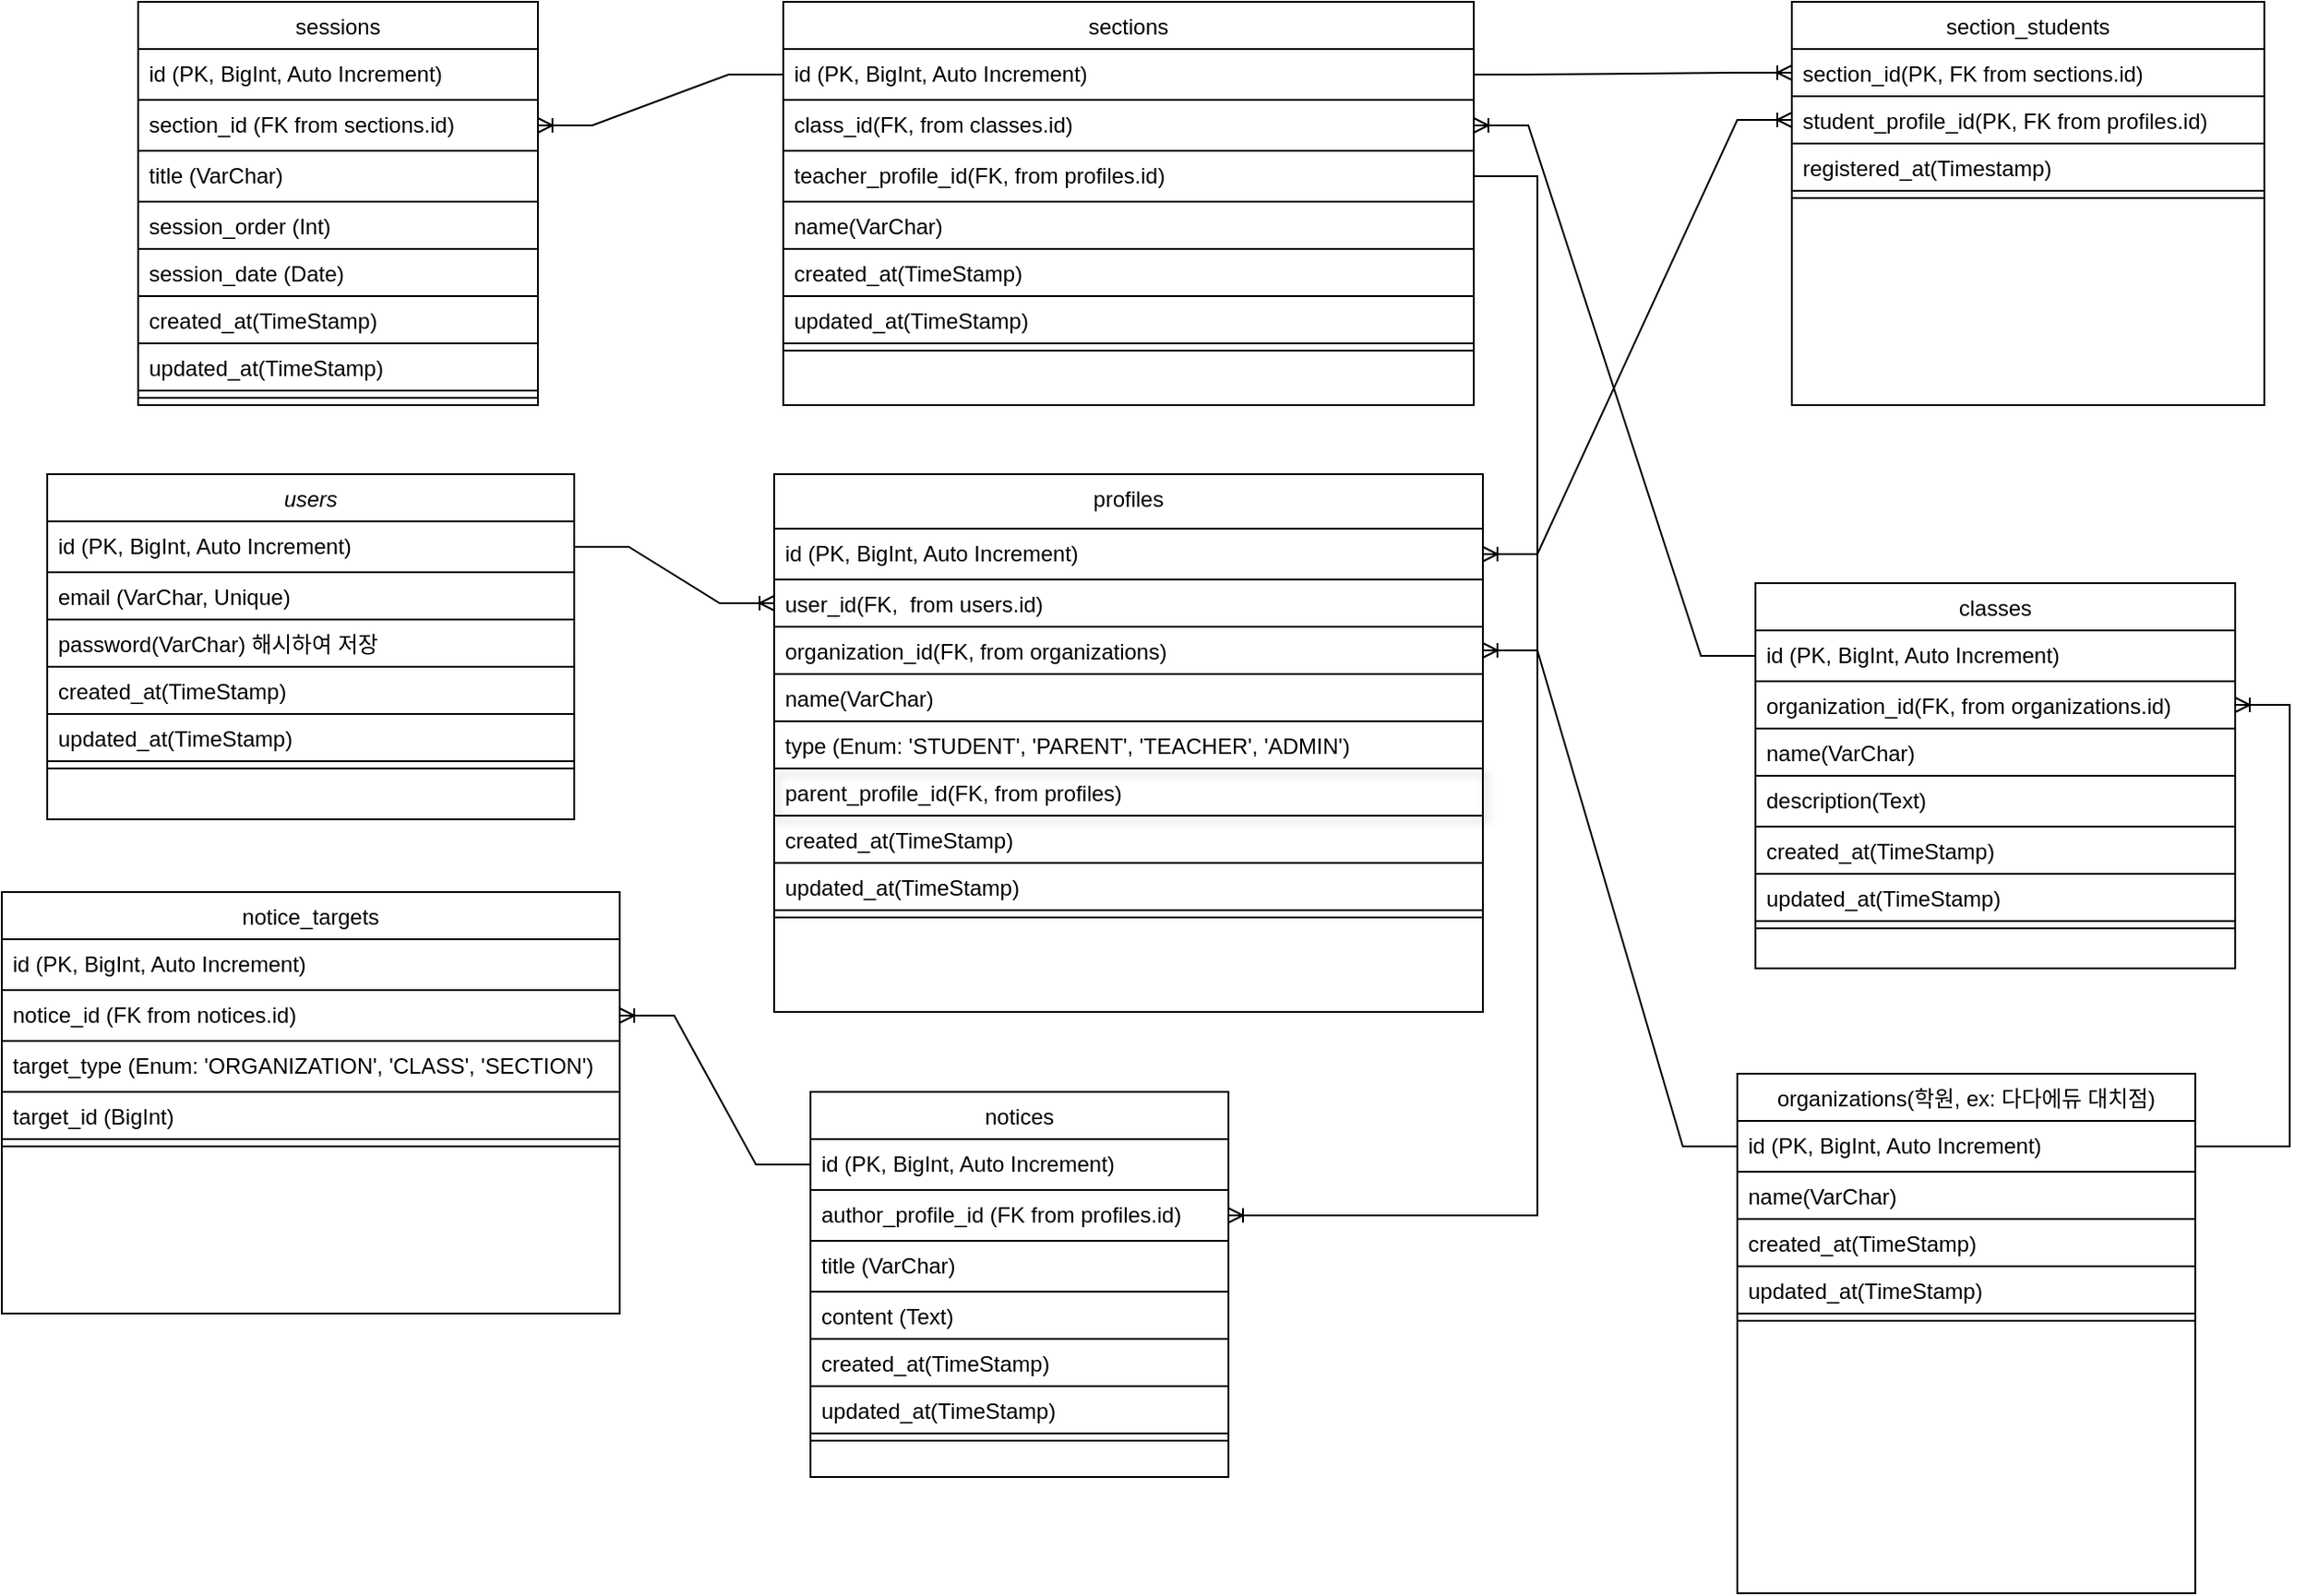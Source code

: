 <mxfile version="27.1.5">
  <diagram id="C5RBs43oDa-KdzZeNtuy" name="Page-1">
    <mxGraphModel dx="3795" dy="3691" grid="1" gridSize="10" guides="1" tooltips="1" connect="1" arrows="1" fold="1" page="1" pageScale="1" pageWidth="1200" pageHeight="1920" math="0" shadow="0">
      <root>
        <mxCell id="WIyWlLk6GJQsqaUBKTNV-0" />
        <mxCell id="WIyWlLk6GJQsqaUBKTNV-1" parent="WIyWlLk6GJQsqaUBKTNV-0" />
        <mxCell id="zkfFHV4jXpPFQw0GAbJ--0" value="users" style="swimlane;fontStyle=2;align=center;verticalAlign=top;childLayout=stackLayout;horizontal=1;startSize=26;horizontalStack=0;resizeParent=1;resizeLast=0;collapsible=1;marginBottom=0;rounded=0;shadow=0;strokeWidth=1;strokeColor=default;" parent="WIyWlLk6GJQsqaUBKTNV-1" vertex="1">
          <mxGeometry x="-1570" y="-610" width="290" height="190" as="geometry">
            <mxRectangle x="-1480" y="-880" width="160" height="26" as="alternateBounds" />
          </mxGeometry>
        </mxCell>
        <mxCell id="zkfFHV4jXpPFQw0GAbJ--2" value="id (PK, BigInt, Auto Increment)" style="text;align=left;verticalAlign=top;spacingLeft=4;spacingRight=4;overflow=hidden;rotatable=0;points=[[0,0.5],[1,0.5]];portConstraint=eastwest;rounded=0;shadow=0;html=0;strokeColor=default;" parent="zkfFHV4jXpPFQw0GAbJ--0" vertex="1">
          <mxGeometry y="26" width="290" height="28" as="geometry" />
        </mxCell>
        <mxCell id="zkfFHV4jXpPFQw0GAbJ--3" value="email (VarChar, Unique)" style="text;align=left;verticalAlign=top;spacingLeft=4;spacingRight=4;overflow=hidden;rotatable=0;points=[[0,0.5],[1,0.5]];portConstraint=eastwest;rounded=0;shadow=0;html=0;strokeColor=default;" parent="zkfFHV4jXpPFQw0GAbJ--0" vertex="1">
          <mxGeometry y="54" width="290" height="26" as="geometry" />
        </mxCell>
        <mxCell id="1" value="password(VarChar) 해시하여 저장" style="text;align=left;verticalAlign=top;spacingLeft=4;spacingRight=4;overflow=hidden;rotatable=0;points=[[0,0.5],[1,0.5]];portConstraint=eastwest;rounded=0;shadow=0;html=0;strokeColor=default;" parent="zkfFHV4jXpPFQw0GAbJ--0" vertex="1">
          <mxGeometry y="80" width="290" height="26" as="geometry" />
        </mxCell>
        <mxCell id="2" value="created_at(TimeStamp)" style="text;align=left;verticalAlign=top;spacingLeft=4;spacingRight=4;overflow=hidden;rotatable=0;points=[[0,0.5],[1,0.5]];portConstraint=eastwest;rounded=0;shadow=0;html=0;strokeColor=default;" parent="zkfFHV4jXpPFQw0GAbJ--0" vertex="1">
          <mxGeometry y="106" width="290" height="26" as="geometry" />
        </mxCell>
        <mxCell id="3" value="updated_at(TimeStamp)" style="text;align=left;verticalAlign=top;spacingLeft=4;spacingRight=4;overflow=hidden;rotatable=0;points=[[0,0.5],[1,0.5]];portConstraint=eastwest;rounded=0;shadow=0;html=0;strokeColor=default;" parent="zkfFHV4jXpPFQw0GAbJ--0" vertex="1">
          <mxGeometry y="132" width="290" height="26" as="geometry" />
        </mxCell>
        <mxCell id="zkfFHV4jXpPFQw0GAbJ--4" value="" style="line;html=1;strokeWidth=1;align=left;verticalAlign=middle;spacingTop=-1;spacingLeft=3;spacingRight=3;rotatable=0;labelPosition=right;points=[];portConstraint=eastwest;" parent="zkfFHV4jXpPFQw0GAbJ--0" vertex="1">
          <mxGeometry y="158" width="290" height="8" as="geometry" />
        </mxCell>
        <mxCell id="zkfFHV4jXpPFQw0GAbJ--6" value="profiles" style="swimlane;fontStyle=0;align=center;verticalAlign=top;childLayout=stackLayout;horizontal=1;startSize=30;horizontalStack=0;resizeParent=1;resizeLast=0;collapsible=1;marginBottom=0;rounded=0;shadow=0;strokeWidth=1;" parent="WIyWlLk6GJQsqaUBKTNV-1" vertex="1">
          <mxGeometry x="-1170" y="-610" width="390" height="296" as="geometry">
            <mxRectangle x="130" y="380" width="160" height="26" as="alternateBounds" />
          </mxGeometry>
        </mxCell>
        <mxCell id="7" value="id (PK, BigInt, Auto Increment)" style="text;align=left;verticalAlign=top;spacingLeft=4;spacingRight=4;overflow=hidden;rotatable=0;points=[[0,0.5],[1,0.5]];portConstraint=eastwest;rounded=0;shadow=0;html=0;strokeColor=default;" parent="zkfFHV4jXpPFQw0GAbJ--6" vertex="1">
          <mxGeometry y="30" width="390" height="28" as="geometry" />
        </mxCell>
        <mxCell id="zkfFHV4jXpPFQw0GAbJ--7" value="user_id(FK,  from users.id)" style="text;align=left;verticalAlign=top;spacingLeft=4;spacingRight=4;overflow=hidden;rotatable=0;points=[[0,0.5],[1,0.5]];portConstraint=eastwest;" parent="zkfFHV4jXpPFQw0GAbJ--6" vertex="1">
          <mxGeometry y="58" width="390" height="26" as="geometry" />
        </mxCell>
        <mxCell id="11" value="organization_id(FK, from organizations)" style="text;align=left;verticalAlign=top;spacingLeft=4;spacingRight=4;overflow=hidden;rotatable=0;points=[[0,0.5],[1,0.5]];portConstraint=eastwest;rounded=0;shadow=0;html=0;labelBorderColor=none;strokeColor=default;" parent="zkfFHV4jXpPFQw0GAbJ--6" vertex="1">
          <mxGeometry y="84" width="390" height="26" as="geometry" />
        </mxCell>
        <mxCell id="12" value="name(VarChar)" style="text;align=left;verticalAlign=top;spacingLeft=4;spacingRight=4;overflow=hidden;rotatable=0;points=[[0,0.5],[1,0.5]];portConstraint=eastwest;rounded=0;shadow=0;html=0;strokeColor=default;" parent="zkfFHV4jXpPFQw0GAbJ--6" vertex="1">
          <mxGeometry y="110" width="390" height="26" as="geometry" />
        </mxCell>
        <mxCell id="13" value="type (Enum: &#39;STUDENT&#39;, &#39;PARENT&#39;, &#39;TEACHER&#39;, &#39;ADMIN&#39;)" style="text;align=left;verticalAlign=top;spacingLeft=4;spacingRight=4;overflow=hidden;rotatable=0;points=[[0,0.5],[1,0.5]];portConstraint=eastwest;rounded=0;shadow=0;html=0;strokeColor=default;" parent="zkfFHV4jXpPFQw0GAbJ--6" vertex="1">
          <mxGeometry y="136" width="390" height="26" as="geometry" />
        </mxCell>
        <mxCell id="zkfFHV4jXpPFQw0GAbJ--8" value="parent_profile_id(FK, from profiles)&#xa;" style="text;align=left;verticalAlign=top;spacingLeft=4;spacingRight=4;overflow=hidden;rotatable=0;points=[[0,0.5],[1,0.5]];portConstraint=eastwest;rounded=0;shadow=1;html=0;strokeColor=default;" parent="zkfFHV4jXpPFQw0GAbJ--6" vertex="1">
          <mxGeometry y="162" width="390" height="26" as="geometry" />
        </mxCell>
        <mxCell id="15" value="created_at(TimeStamp)" style="text;align=left;verticalAlign=top;spacingLeft=4;spacingRight=4;overflow=hidden;rotatable=0;points=[[0,0.5],[1,0.5]];portConstraint=eastwest;rounded=0;shadow=0;html=0;strokeColor=default;" parent="zkfFHV4jXpPFQw0GAbJ--6" vertex="1">
          <mxGeometry y="188" width="390" height="26" as="geometry" />
        </mxCell>
        <mxCell id="14" value="updated_at(TimeStamp)" style="text;align=left;verticalAlign=top;spacingLeft=4;spacingRight=4;overflow=hidden;rotatable=0;points=[[0,0.5],[1,0.5]];portConstraint=eastwest;rounded=0;shadow=0;html=0;strokeColor=default;" parent="zkfFHV4jXpPFQw0GAbJ--6" vertex="1">
          <mxGeometry y="214" width="390" height="26" as="geometry" />
        </mxCell>
        <mxCell id="zkfFHV4jXpPFQw0GAbJ--9" value="" style="line;html=1;strokeWidth=1;align=left;verticalAlign=middle;spacingTop=-1;spacingLeft=3;spacingRight=3;rotatable=0;labelPosition=right;points=[];portConstraint=eastwest;" parent="zkfFHV4jXpPFQw0GAbJ--6" vertex="1">
          <mxGeometry y="240" width="390" height="8" as="geometry" />
        </mxCell>
        <mxCell id="zkfFHV4jXpPFQw0GAbJ--13" value="classes" style="swimlane;fontStyle=0;align=center;verticalAlign=top;childLayout=stackLayout;horizontal=1;startSize=26;horizontalStack=0;resizeParent=1;resizeLast=0;collapsible=1;marginBottom=0;rounded=0;shadow=0;strokeWidth=1;" parent="WIyWlLk6GJQsqaUBKTNV-1" vertex="1">
          <mxGeometry x="-630" y="-550" width="264" height="212" as="geometry">
            <mxRectangle x="340" y="380" width="170" height="26" as="alternateBounds" />
          </mxGeometry>
        </mxCell>
        <mxCell id="16" value="id (PK, BigInt, Auto Increment)" style="text;align=left;verticalAlign=top;spacingLeft=4;spacingRight=4;overflow=hidden;rotatable=0;points=[[0,0.5],[1,0.5]];portConstraint=eastwest;rounded=0;shadow=0;html=0;strokeColor=default;" parent="zkfFHV4jXpPFQw0GAbJ--13" vertex="1">
          <mxGeometry y="26" width="264" height="28" as="geometry" />
        </mxCell>
        <mxCell id="33" value="organization_id(FK, from organizations.id)" style="text;align=left;verticalAlign=top;spacingLeft=4;spacingRight=4;overflow=hidden;rotatable=0;points=[[0,0.5],[1,0.5]];portConstraint=eastwest;rounded=0;shadow=0;html=0;strokeColor=default;" parent="zkfFHV4jXpPFQw0GAbJ--13" vertex="1">
          <mxGeometry y="54" width="264" height="26" as="geometry" />
        </mxCell>
        <mxCell id="34" value="name(VarChar)" style="text;align=left;verticalAlign=top;spacingLeft=4;spacingRight=4;overflow=hidden;rotatable=0;points=[[0,0.5],[1,0.5]];portConstraint=eastwest;rounded=0;shadow=0;html=0;strokeColor=default;" parent="zkfFHV4jXpPFQw0GAbJ--13" vertex="1">
          <mxGeometry y="80" width="264" height="26" as="geometry" />
        </mxCell>
        <mxCell id="19" value="description(Text)" style="text;align=left;verticalAlign=top;spacingLeft=4;spacingRight=4;overflow=hidden;rotatable=0;points=[[0,0.5],[1,0.5]];portConstraint=eastwest;rounded=0;shadow=0;html=0;strokeColor=default;" parent="zkfFHV4jXpPFQw0GAbJ--13" vertex="1">
          <mxGeometry y="106" width="264" height="28" as="geometry" />
        </mxCell>
        <mxCell id="wo15ww65jztCPG4IunRJ-104" value="" style="edgeStyle=entityRelationEdgeStyle;fontSize=12;html=1;endArrow=ERoneToMany;rounded=0;" parent="zkfFHV4jXpPFQw0GAbJ--13" source="16" target="27" edge="1">
          <mxGeometry width="100" height="100" relative="1" as="geometry">
            <mxPoint x="-360" y="480" as="sourcePoint" />
            <mxPoint x="500" y="210" as="targetPoint" />
            <Array as="points">
              <mxPoint x="350" y="40" />
            </Array>
          </mxGeometry>
        </mxCell>
        <mxCell id="23" value="created_at(TimeStamp)" style="text;align=left;verticalAlign=top;spacingLeft=4;spacingRight=4;overflow=hidden;rotatable=0;points=[[0,0.5],[1,0.5]];portConstraint=eastwest;rounded=0;shadow=0;html=0;strokeColor=default;" parent="zkfFHV4jXpPFQw0GAbJ--13" vertex="1">
          <mxGeometry y="134" width="264" height="26" as="geometry" />
        </mxCell>
        <mxCell id="24" value="updated_at(TimeStamp)" style="text;align=left;verticalAlign=top;spacingLeft=4;spacingRight=4;overflow=hidden;rotatable=0;points=[[0,0.5],[1,0.5]];portConstraint=eastwest;rounded=0;shadow=0;html=0;strokeColor=default;" parent="zkfFHV4jXpPFQw0GAbJ--13" vertex="1">
          <mxGeometry y="160" width="264" height="26" as="geometry" />
        </mxCell>
        <mxCell id="zkfFHV4jXpPFQw0GAbJ--15" value="" style="line;html=1;strokeWidth=1;align=left;verticalAlign=middle;spacingTop=-1;spacingLeft=3;spacingRight=3;rotatable=0;labelPosition=right;points=[];portConstraint=eastwest;" parent="zkfFHV4jXpPFQw0GAbJ--13" vertex="1">
          <mxGeometry y="186" width="264" height="8" as="geometry" />
        </mxCell>
        <mxCell id="zkfFHV4jXpPFQw0GAbJ--17" value="organizations(학원, ex: 다다에듀 대치점)" style="swimlane;fontStyle=0;align=center;verticalAlign=top;childLayout=stackLayout;horizontal=1;startSize=26;horizontalStack=0;resizeParent=1;resizeLast=0;collapsible=1;marginBottom=0;rounded=0;shadow=0;strokeWidth=1;" parent="WIyWlLk6GJQsqaUBKTNV-1" vertex="1">
          <mxGeometry x="-640" y="-280" width="252" height="286" as="geometry">
            <mxRectangle x="550" y="140" width="160" height="26" as="alternateBounds" />
          </mxGeometry>
        </mxCell>
        <mxCell id="4" value="id (PK, BigInt, Auto Increment)" style="text;align=left;verticalAlign=top;spacingLeft=4;spacingRight=4;overflow=hidden;rotatable=0;points=[[0,0.5],[1,0.5]];portConstraint=eastwest;rounded=0;shadow=0;html=0;strokeColor=default;" parent="zkfFHV4jXpPFQw0GAbJ--17" vertex="1">
          <mxGeometry y="26" width="252" height="28" as="geometry" />
        </mxCell>
        <mxCell id="zkfFHV4jXpPFQw0GAbJ--19" value="name(VarChar)" style="text;align=left;verticalAlign=top;spacingLeft=4;spacingRight=4;overflow=hidden;rotatable=0;points=[[0,0.5],[1,0.5]];portConstraint=eastwest;rounded=0;shadow=0;html=0;strokeColor=default;" parent="zkfFHV4jXpPFQw0GAbJ--17" vertex="1">
          <mxGeometry y="54" width="252" height="26" as="geometry" />
        </mxCell>
        <mxCell id="5" value="created_at(TimeStamp)" style="text;align=left;verticalAlign=top;spacingLeft=4;spacingRight=4;overflow=hidden;rotatable=0;points=[[0,0.5],[1,0.5]];portConstraint=eastwest;rounded=0;shadow=0;html=0;strokeColor=default;" parent="zkfFHV4jXpPFQw0GAbJ--17" vertex="1">
          <mxGeometry y="80" width="252" height="26" as="geometry" />
        </mxCell>
        <mxCell id="6" value="updated_at(TimeStamp)" style="text;align=left;verticalAlign=top;spacingLeft=4;spacingRight=4;overflow=hidden;rotatable=0;points=[[0,0.5],[1,0.5]];portConstraint=eastwest;rounded=0;shadow=0;html=0;strokeColor=default;" parent="zkfFHV4jXpPFQw0GAbJ--17" vertex="1">
          <mxGeometry y="106" width="252" height="26" as="geometry" />
        </mxCell>
        <mxCell id="zkfFHV4jXpPFQw0GAbJ--23" value="" style="line;html=1;strokeWidth=1;align=left;verticalAlign=middle;spacingTop=-1;spacingLeft=3;spacingRight=3;rotatable=0;labelPosition=right;points=[];portConstraint=eastwest;" parent="zkfFHV4jXpPFQw0GAbJ--17" vertex="1">
          <mxGeometry y="132" width="252" height="8" as="geometry" />
        </mxCell>
        <mxCell id="25" value="sections" style="swimlane;fontStyle=0;align=center;verticalAlign=top;childLayout=stackLayout;horizontal=1;startSize=26;horizontalStack=0;resizeParent=1;resizeLast=0;collapsible=1;marginBottom=0;rounded=0;shadow=0;strokeWidth=1;" parent="WIyWlLk6GJQsqaUBKTNV-1" vertex="1">
          <mxGeometry x="-1165" y="-870" width="380" height="222" as="geometry">
            <mxRectangle x="340" y="380" width="170" height="26" as="alternateBounds" />
          </mxGeometry>
        </mxCell>
        <mxCell id="26" value="id (PK, BigInt, Auto Increment)" style="text;align=left;verticalAlign=top;spacingLeft=4;spacingRight=4;overflow=hidden;rotatable=0;points=[[0,0.5],[1,0.5]];portConstraint=eastwest;rounded=0;shadow=0;html=0;strokeColor=default;" parent="25" vertex="1">
          <mxGeometry y="26" width="380" height="28" as="geometry" />
        </mxCell>
        <mxCell id="27" value="class_id(FK, from classes.id)" style="text;align=left;verticalAlign=top;spacingLeft=4;spacingRight=4;overflow=hidden;rotatable=0;points=[[0,0.5],[1,0.5]];portConstraint=eastwest;rounded=0;shadow=0;html=0;strokeColor=default;" parent="25" vertex="1">
          <mxGeometry y="54" width="380" height="28" as="geometry" />
        </mxCell>
        <mxCell id="28" value="teacher_profile_id(FK, from profiles.id)" style="text;align=left;verticalAlign=top;spacingLeft=4;spacingRight=4;overflow=hidden;rotatable=0;points=[[0,0.5],[1,0.5]];portConstraint=eastwest;rounded=0;shadow=0;html=0;strokeColor=default;" parent="25" vertex="1">
          <mxGeometry y="82" width="380" height="28" as="geometry" />
        </mxCell>
        <mxCell id="29" value="name(VarChar)" style="text;align=left;verticalAlign=top;spacingLeft=4;spacingRight=4;overflow=hidden;rotatable=0;points=[[0,0.5],[1,0.5]];portConstraint=eastwest;rounded=0;shadow=0;html=0;strokeColor=default;" parent="25" vertex="1">
          <mxGeometry y="110" width="380" height="26" as="geometry" />
        </mxCell>
        <mxCell id="30" value="created_at(TimeStamp)" style="text;align=left;verticalAlign=top;spacingLeft=4;spacingRight=4;overflow=hidden;rotatable=0;points=[[0,0.5],[1,0.5]];portConstraint=eastwest;rounded=0;shadow=0;html=0;strokeColor=default;" parent="25" vertex="1">
          <mxGeometry y="136" width="380" height="26" as="geometry" />
        </mxCell>
        <mxCell id="31" value="updated_at(TimeStamp)" style="text;align=left;verticalAlign=top;spacingLeft=4;spacingRight=4;overflow=hidden;rotatable=0;points=[[0,0.5],[1,0.5]];portConstraint=eastwest;rounded=0;shadow=0;html=0;strokeColor=default;" parent="25" vertex="1">
          <mxGeometry y="162" width="380" height="26" as="geometry" />
        </mxCell>
        <mxCell id="32" value="" style="line;html=1;strokeWidth=1;align=left;verticalAlign=middle;spacingTop=-1;spacingLeft=3;spacingRight=3;rotatable=0;labelPosition=right;points=[];portConstraint=eastwest;" parent="25" vertex="1">
          <mxGeometry y="188" width="380" height="8" as="geometry" />
        </mxCell>
        <mxCell id="35" value="section_students" style="swimlane;fontStyle=0;align=center;verticalAlign=top;childLayout=stackLayout;horizontal=1;startSize=26;horizontalStack=0;resizeParent=1;resizeLast=0;collapsible=1;marginBottom=0;rounded=0;shadow=0;strokeWidth=1;" parent="WIyWlLk6GJQsqaUBKTNV-1" vertex="1">
          <mxGeometry x="-610" y="-870" width="260" height="222" as="geometry">
            <mxRectangle x="340" y="380" width="170" height="26" as="alternateBounds" />
          </mxGeometry>
        </mxCell>
        <mxCell id="39" value="section_id(PK, FK from sections.id)" style="text;align=left;verticalAlign=top;spacingLeft=4;spacingRight=4;overflow=hidden;rotatable=0;points=[[0,0.5],[1,0.5]];portConstraint=eastwest;rounded=0;shadow=0;html=0;strokeColor=default;" parent="35" vertex="1">
          <mxGeometry y="26" width="260" height="26" as="geometry" />
        </mxCell>
        <mxCell id="40" value="student_profile_id(PK, FK from profiles.id)" style="text;align=left;verticalAlign=top;spacingLeft=4;spacingRight=4;overflow=hidden;rotatable=0;points=[[0,0.5],[1,0.5]];portConstraint=eastwest;rounded=0;shadow=0;html=0;strokeColor=default;" parent="35" vertex="1">
          <mxGeometry y="52" width="260" height="26" as="geometry" />
        </mxCell>
        <mxCell id="41" value="registered_at(Timestamp)" style="text;align=left;verticalAlign=top;spacingLeft=4;spacingRight=4;overflow=hidden;rotatable=0;points=[[0,0.5],[1,0.5]];portConstraint=eastwest;rounded=0;shadow=0;html=0;strokeColor=default;" parent="35" vertex="1">
          <mxGeometry y="78" width="260" height="26" as="geometry" />
        </mxCell>
        <mxCell id="42" value="" style="line;html=1;strokeWidth=1;align=left;verticalAlign=middle;spacingTop=-1;spacingLeft=3;spacingRight=3;rotatable=0;labelPosition=right;points=[];portConstraint=eastwest;" parent="35" vertex="1">
          <mxGeometry y="104" width="260" height="8" as="geometry" />
        </mxCell>
        <mxCell id="43" value="sessions" style="swimlane;fontStyle=0;align=center;verticalAlign=top;childLayout=stackLayout;horizontal=1;startSize=26;horizontalStack=0;resizeParent=1;resizeLast=0;collapsible=1;marginBottom=0;rounded=0;shadow=0;strokeWidth=1;" parent="WIyWlLk6GJQsqaUBKTNV-1" vertex="1">
          <mxGeometry x="-1520" y="-870" width="220" height="222" as="geometry">
            <mxRectangle x="340" y="380" width="170" height="26" as="alternateBounds" />
          </mxGeometry>
        </mxCell>
        <mxCell id="44" value="id (PK, BigInt, Auto Increment)" style="text;align=left;verticalAlign=top;spacingLeft=4;spacingRight=4;overflow=hidden;rotatable=0;points=[[0,0.5],[1,0.5]];portConstraint=eastwest;rounded=0;shadow=0;html=0;strokeColor=default;" parent="43" vertex="1">
          <mxGeometry y="26" width="220" height="28" as="geometry" />
        </mxCell>
        <mxCell id="45" value="section_id (FK from sections.id)" style="text;align=left;verticalAlign=top;spacingLeft=4;spacingRight=4;overflow=hidden;rotatable=0;points=[[0,0.5],[1,0.5]];portConstraint=eastwest;rounded=0;shadow=0;html=0;strokeColor=default;" parent="43" vertex="1">
          <mxGeometry y="54" width="220" height="28" as="geometry" />
        </mxCell>
        <mxCell id="46" value="title (VarChar)" style="text;align=left;verticalAlign=top;spacingLeft=4;spacingRight=4;overflow=hidden;rotatable=0;points=[[0,0.5],[1,0.5]];portConstraint=eastwest;rounded=0;shadow=0;html=0;strokeColor=default;" parent="43" vertex="1">
          <mxGeometry y="82" width="220" height="28" as="geometry" />
        </mxCell>
        <mxCell id="47" value="session_order (Int)" style="text;align=left;verticalAlign=top;spacingLeft=4;spacingRight=4;overflow=hidden;rotatable=0;points=[[0,0.5],[1,0.5]];portConstraint=eastwest;rounded=0;shadow=0;html=0;strokeColor=default;" parent="43" vertex="1">
          <mxGeometry y="110" width="220" height="26" as="geometry" />
        </mxCell>
        <mxCell id="51" value="session_date (Date)" style="text;align=left;verticalAlign=top;spacingLeft=4;spacingRight=4;overflow=hidden;rotatable=0;points=[[0,0.5],[1,0.5]];portConstraint=eastwest;rounded=0;shadow=0;html=0;strokeColor=default;" parent="43" vertex="1">
          <mxGeometry y="136" width="220" height="26" as="geometry" />
        </mxCell>
        <mxCell id="48" value="created_at(TimeStamp)" style="text;align=left;verticalAlign=top;spacingLeft=4;spacingRight=4;overflow=hidden;rotatable=0;points=[[0,0.5],[1,0.5]];portConstraint=eastwest;rounded=0;shadow=0;html=0;strokeColor=default;" parent="43" vertex="1">
          <mxGeometry y="162" width="220" height="26" as="geometry" />
        </mxCell>
        <mxCell id="49" value="updated_at(TimeStamp)" style="text;align=left;verticalAlign=top;spacingLeft=4;spacingRight=4;overflow=hidden;rotatable=0;points=[[0,0.5],[1,0.5]];portConstraint=eastwest;rounded=0;shadow=0;html=0;strokeColor=default;" parent="43" vertex="1">
          <mxGeometry y="188" width="220" height="26" as="geometry" />
        </mxCell>
        <mxCell id="50" value="" style="line;html=1;strokeWidth=1;align=left;verticalAlign=middle;spacingTop=-1;spacingLeft=3;spacingRight=3;rotatable=0;labelPosition=right;points=[];portConstraint=eastwest;" parent="43" vertex="1">
          <mxGeometry y="214" width="220" height="8" as="geometry" />
        </mxCell>
        <mxCell id="52" value="notices" style="swimlane;fontStyle=0;align=center;verticalAlign=top;childLayout=stackLayout;horizontal=1;startSize=26;horizontalStack=0;resizeParent=1;resizeLast=0;collapsible=1;marginBottom=0;rounded=0;shadow=0;strokeWidth=1;" parent="WIyWlLk6GJQsqaUBKTNV-1" vertex="1">
          <mxGeometry x="-1150" y="-270" width="230" height="212" as="geometry">
            <mxRectangle x="340" y="380" width="170" height="26" as="alternateBounds" />
          </mxGeometry>
        </mxCell>
        <mxCell id="53" value="id (PK, BigInt, Auto Increment)" style="text;align=left;verticalAlign=top;spacingLeft=4;spacingRight=4;overflow=hidden;rotatable=0;points=[[0,0.5],[1,0.5]];portConstraint=eastwest;rounded=0;shadow=0;html=0;strokeColor=default;" parent="52" vertex="1">
          <mxGeometry y="26" width="230" height="28" as="geometry" />
        </mxCell>
        <mxCell id="54" value="author_profile_id (FK from profiles.id)" style="text;align=left;verticalAlign=top;spacingLeft=4;spacingRight=4;overflow=hidden;rotatable=0;points=[[0,0.5],[1,0.5]];portConstraint=eastwest;rounded=0;shadow=0;html=0;strokeColor=default;" parent="52" vertex="1">
          <mxGeometry y="54" width="230" height="28" as="geometry" />
        </mxCell>
        <mxCell id="55" value="title (VarChar)" style="text;align=left;verticalAlign=top;spacingLeft=4;spacingRight=4;overflow=hidden;rotatable=0;points=[[0,0.5],[1,0.5]];portConstraint=eastwest;rounded=0;shadow=0;html=0;strokeColor=default;" parent="52" vertex="1">
          <mxGeometry y="82" width="230" height="28" as="geometry" />
        </mxCell>
        <mxCell id="56" value="content (Text)" style="text;align=left;verticalAlign=top;spacingLeft=4;spacingRight=4;overflow=hidden;rotatable=0;points=[[0,0.5],[1,0.5]];portConstraint=eastwest;rounded=0;shadow=0;html=0;" parent="52" vertex="1">
          <mxGeometry y="110" width="230" height="26" as="geometry" />
        </mxCell>
        <mxCell id="58" value="created_at(TimeStamp)" style="text;align=left;verticalAlign=top;spacingLeft=4;spacingRight=4;overflow=hidden;rotatable=0;points=[[0,0.5],[1,0.5]];portConstraint=eastwest;rounded=0;shadow=0;html=0;strokeColor=default;" parent="52" vertex="1">
          <mxGeometry y="136" width="230" height="26" as="geometry" />
        </mxCell>
        <mxCell id="59" value="updated_at(TimeStamp)" style="text;align=left;verticalAlign=top;spacingLeft=4;spacingRight=4;overflow=hidden;rotatable=0;points=[[0,0.5],[1,0.5]];portConstraint=eastwest;rounded=0;shadow=0;html=0;strokeColor=default;" parent="52" vertex="1">
          <mxGeometry y="162" width="230" height="26" as="geometry" />
        </mxCell>
        <mxCell id="60" value="" style="line;html=1;strokeWidth=1;align=left;verticalAlign=middle;spacingTop=-1;spacingLeft=3;spacingRight=3;rotatable=0;labelPosition=right;points=[];portConstraint=eastwest;" parent="52" vertex="1">
          <mxGeometry y="188" width="230" height="8" as="geometry" />
        </mxCell>
        <mxCell id="61" value="notice_targets" style="swimlane;fontStyle=0;align=center;verticalAlign=top;childLayout=stackLayout;horizontal=1;startSize=26;horizontalStack=0;resizeParent=1;resizeLast=0;collapsible=1;marginBottom=0;rounded=0;shadow=0;strokeWidth=1;" parent="WIyWlLk6GJQsqaUBKTNV-1" vertex="1">
          <mxGeometry x="-1595" y="-380" width="340" height="232" as="geometry">
            <mxRectangle x="340" y="380" width="170" height="26" as="alternateBounds" />
          </mxGeometry>
        </mxCell>
        <mxCell id="62" value="id (PK, BigInt, Auto Increment)" style="text;align=left;verticalAlign=top;spacingLeft=4;spacingRight=4;overflow=hidden;rotatable=0;points=[[0,0.5],[1,0.5]];portConstraint=eastwest;rounded=0;shadow=0;html=0;strokeColor=default;" parent="61" vertex="1">
          <mxGeometry y="26" width="340" height="28" as="geometry" />
        </mxCell>
        <mxCell id="63" value="notice_id (FK from notices.id)" style="text;align=left;verticalAlign=top;spacingLeft=4;spacingRight=4;overflow=hidden;rotatable=0;points=[[0,0.5],[1,0.5]];portConstraint=eastwest;rounded=0;shadow=0;html=0;strokeColor=default;" parent="61" vertex="1">
          <mxGeometry y="54" width="340" height="28" as="geometry" />
        </mxCell>
        <mxCell id="64" value="target_type (Enum: &#39;ORGANIZATION&#39;, &#39;CLASS&#39;, &#39;SECTION&#39;)" style="text;align=left;verticalAlign=top;spacingLeft=4;spacingRight=4;overflow=hidden;rotatable=0;points=[[0,0.5],[1,0.5]];portConstraint=eastwest;rounded=0;shadow=0;html=0;strokeColor=default;" parent="61" vertex="1">
          <mxGeometry y="82" width="340" height="28" as="geometry" />
        </mxCell>
        <mxCell id="65" value="target_id (BigInt)" style="text;align=left;verticalAlign=top;spacingLeft=4;spacingRight=4;overflow=hidden;rotatable=0;points=[[0,0.5],[1,0.5]];portConstraint=eastwest;rounded=0;shadow=0;html=0;strokeColor=default;" parent="61" vertex="1">
          <mxGeometry y="110" width="340" height="26" as="geometry" />
        </mxCell>
        <mxCell id="68" value="" style="line;html=1;strokeWidth=1;align=left;verticalAlign=middle;spacingTop=-1;spacingLeft=3;spacingRight=3;rotatable=0;labelPosition=right;points=[];portConstraint=eastwest;" parent="61" vertex="1">
          <mxGeometry y="136" width="340" height="8" as="geometry" />
        </mxCell>
        <mxCell id="wo15ww65jztCPG4IunRJ-105" value="" style="edgeStyle=entityRelationEdgeStyle;fontSize=12;html=1;endArrow=ERoneToMany;rounded=0;" parent="WIyWlLk6GJQsqaUBKTNV-1" source="4" target="33" edge="1">
          <mxGeometry width="100" height="100" relative="1" as="geometry">
            <mxPoint x="-550" y="-240" as="sourcePoint" />
            <mxPoint x="520" y="758" as="targetPoint" />
          </mxGeometry>
        </mxCell>
        <mxCell id="wo15ww65jztCPG4IunRJ-106" value="" style="edgeStyle=entityRelationEdgeStyle;fontSize=12;html=1;endArrow=ERoneToMany;rounded=0;" parent="WIyWlLk6GJQsqaUBKTNV-1" source="4" target="11" edge="1">
          <mxGeometry width="100" height="100" relative="1" as="geometry">
            <mxPoint x="-420" y="-530" as="sourcePoint" />
            <mxPoint x="-342" y="-503" as="targetPoint" />
            <Array as="points">
              <mxPoint x="-710" y="-470" />
              <mxPoint x="-370" y="-500" />
            </Array>
          </mxGeometry>
        </mxCell>
        <mxCell id="wo15ww65jztCPG4IunRJ-107" value="" style="edgeStyle=entityRelationEdgeStyle;fontSize=12;html=1;endArrow=ERoneToMany;rounded=0;" parent="WIyWlLk6GJQsqaUBKTNV-1" source="zkfFHV4jXpPFQw0GAbJ--2" target="zkfFHV4jXpPFQw0GAbJ--7" edge="1">
          <mxGeometry width="100" height="100" relative="1" as="geometry">
            <mxPoint x="-1260" y="-400" as="sourcePoint" />
            <mxPoint x="-1350" y="-343" as="targetPoint" />
            <Array as="points">
              <mxPoint x="-1280" y="-300" />
              <mxPoint x="-940" y="-330" />
            </Array>
          </mxGeometry>
        </mxCell>
        <mxCell id="wo15ww65jztCPG4IunRJ-108" value="" style="edgeStyle=entityRelationEdgeStyle;fontSize=12;html=1;endArrow=ERoneToMany;rounded=0;" parent="WIyWlLk6GJQsqaUBKTNV-1" source="28" target="7" edge="1">
          <mxGeometry width="100" height="100" relative="1" as="geometry">
            <mxPoint x="-240" y="-478" as="sourcePoint" />
            <mxPoint x="-430" y="-730" as="targetPoint" />
            <Array as="points">
              <mxPoint x="110" y="-478" />
            </Array>
          </mxGeometry>
        </mxCell>
        <mxCell id="wo15ww65jztCPG4IunRJ-109" value="" style="edgeStyle=entityRelationEdgeStyle;fontSize=12;html=1;endArrow=ERoneToMany;rounded=0;" parent="WIyWlLk6GJQsqaUBKTNV-1" source="26" target="45" edge="1">
          <mxGeometry width="100" height="100" relative="1" as="geometry">
            <mxPoint x="-730" y="-500" as="sourcePoint" />
            <mxPoint x="-960" y="-90" as="targetPoint" />
            <Array as="points">
              <mxPoint x="-320" y="146" />
            </Array>
          </mxGeometry>
        </mxCell>
        <mxCell id="wo15ww65jztCPG4IunRJ-110" value="" style="edgeStyle=entityRelationEdgeStyle;fontSize=12;html=1;endArrow=ERoneToMany;rounded=0;" parent="WIyWlLk6GJQsqaUBKTNV-1" source="7" target="54" edge="1">
          <mxGeometry width="100" height="100" relative="1" as="geometry">
            <mxPoint x="-650" y="-360" as="sourcePoint" />
            <mxPoint x="-880" y="-132" as="targetPoint" />
            <Array as="points">
              <mxPoint x="10" y="-44" />
            </Array>
          </mxGeometry>
        </mxCell>
        <mxCell id="wo15ww65jztCPG4IunRJ-111" value="" style="edgeStyle=entityRelationEdgeStyle;fontSize=12;html=1;endArrow=ERoneToMany;rounded=0;" parent="WIyWlLk6GJQsqaUBKTNV-1" source="53" target="63" edge="1">
          <mxGeometry width="100" height="100" relative="1" as="geometry">
            <mxPoint x="-1060" y="-340" as="sourcePoint" />
            <mxPoint x="-1220" y="-56" as="targetPoint" />
            <Array as="points">
              <mxPoint x="120" y="182" />
            </Array>
          </mxGeometry>
        </mxCell>
        <mxCell id="wo15ww65jztCPG4IunRJ-112" value="" style="edgeStyle=entityRelationEdgeStyle;fontSize=12;html=1;endArrow=ERoneToMany;rounded=0;" parent="WIyWlLk6GJQsqaUBKTNV-1" source="7" target="40" edge="1">
          <mxGeometry width="100" height="100" relative="1" as="geometry">
            <mxPoint x="-470" y="-361" as="sourcePoint" />
            <mxPoint x="-312" y="-410" as="targetPoint" />
          </mxGeometry>
        </mxCell>
        <mxCell id="wo15ww65jztCPG4IunRJ-113" value="" style="edgeStyle=entityRelationEdgeStyle;fontSize=12;html=1;endArrow=ERoneToMany;rounded=0;" parent="WIyWlLk6GJQsqaUBKTNV-1" source="26" target="39" edge="1">
          <mxGeometry width="100" height="100" relative="1" as="geometry">
            <mxPoint x="-780" y="-250" as="sourcePoint" />
            <mxPoint x="-604" y="101" as="targetPoint" />
          </mxGeometry>
        </mxCell>
      </root>
    </mxGraphModel>
  </diagram>
</mxfile>
